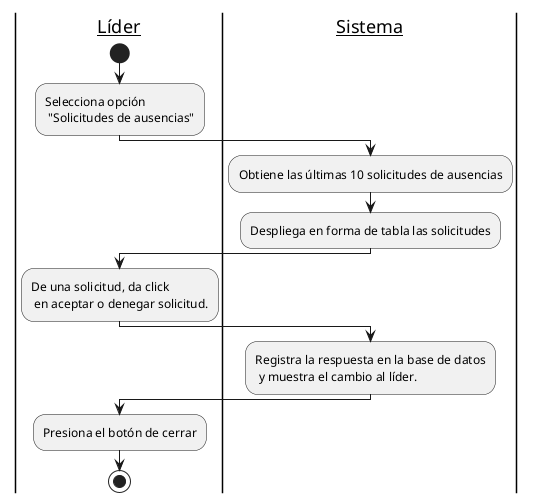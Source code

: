 @startuml CU019 - Líder registra solicitudes de ausecia de colaborador - Diagrama de actividad

|__Líder__|
start
:Selecciona opción\n "Solicitudes de ausencias";

|__Sistema__|
:Obtiene las últimas 10 solicitudes de ausencias;

:Despliega en forma de tabla las solicitudes;

|__Líder__|
:De una solicitud, da click\n en aceptar o denegar solicitud.;

|__Sistema__|
:Registra la respuesta en la base de datos\n y muestra el cambio al líder.;

|__Líder__|
:Presiona el botón de cerrar;

stop

@enduml